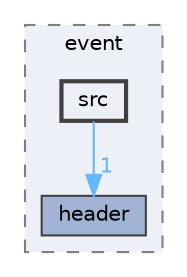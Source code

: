 digraph "C:/Users/Vıctus/Desktop/ce103-final/ce103-final-beyza-aydin-gokcenur-haymana-cpp/src/event/src"
{
 // INTERACTIVE_SVG=YES
 // LATEX_PDF_SIZE
  bgcolor="transparent";
  edge [fontname=Helvetica,fontsize=10,labelfontname=Helvetica,labelfontsize=10];
  node [fontname=Helvetica,fontsize=10,shape=box,height=0.2,width=0.4];
  compound=true
  subgraph clusterdir_6955a45b5280610801a7c6a136eab890 {
    graph [ bgcolor="#edf0f7", pencolor="grey50", label="event", fontname=Helvetica,fontsize=10 style="filled,dashed", URL="dir_6955a45b5280610801a7c6a136eab890.html",tooltip=""]
  dir_660e8ac90bd79f2d4788400f3f99c869 [label="header", fillcolor="#a2b4d6", color="grey25", style="filled", URL="dir_660e8ac90bd79f2d4788400f3f99c869.html",tooltip=""];
  dir_2313a75cc62e7e189f5b56eac629af39 [label="src", fillcolor="#edf0f7", color="grey25", style="filled,bold", URL="dir_2313a75cc62e7e189f5b56eac629af39.html",tooltip=""];
  }
  dir_2313a75cc62e7e189f5b56eac629af39->dir_660e8ac90bd79f2d4788400f3f99c869 [headlabel="1", labeldistance=1.5 headhref="dir_000009_000005.html" color="steelblue1" fontcolor="steelblue1"];
}

